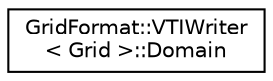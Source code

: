 digraph "Graphical Class Hierarchy"
{
 // LATEX_PDF_SIZE
  edge [fontname="Helvetica",fontsize="10",labelfontname="Helvetica",labelfontsize="10"];
  node [fontname="Helvetica",fontsize="10",shape=record];
  rankdir="LR";
  Node0 [label="GridFormat::VTIWriter\l\< Grid \>::Domain",height=0.2,width=0.4,color="black", fillcolor="white", style="filled",URL="$structGridFormat_1_1VTIWriter_1_1Domain.html",tooltip=" "];
}
